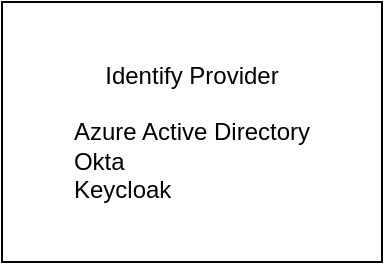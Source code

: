 <mxfile version="25.0.1">
  <diagram id="Ht1M8jgEwFfnCIfOTk4-" name="Page-1">
    <mxGraphModel dx="1886" dy="1588" grid="1" gridSize="10" guides="1" tooltips="1" connect="1" arrows="1" fold="1" page="1" pageScale="1" pageWidth="1169" pageHeight="827" math="0" shadow="0">
      <root>
        <mxCell id="0" />
        <mxCell id="1" parent="0" />
        <mxCell id="lTtix9caF7AGYvuhCAnX-6" value="Identify Provider&lt;br&gt;&lt;br&gt;&lt;div style=&quot;text-align: left;&quot;&gt;&lt;span style=&quot;background-color: initial;&quot;&gt;Azure Active Directory&lt;/span&gt;&lt;/div&gt;&lt;div style=&quot;text-align: left;&quot;&gt;Okta&lt;/div&gt;&lt;div style=&quot;text-align: left;&quot;&gt;Keycloak&lt;/div&gt;" style="whiteSpace=wrap;html=1;" vertex="1" parent="1">
          <mxGeometry x="30" y="-730" width="190" height="130" as="geometry" />
        </mxCell>
      </root>
    </mxGraphModel>
  </diagram>
</mxfile>

